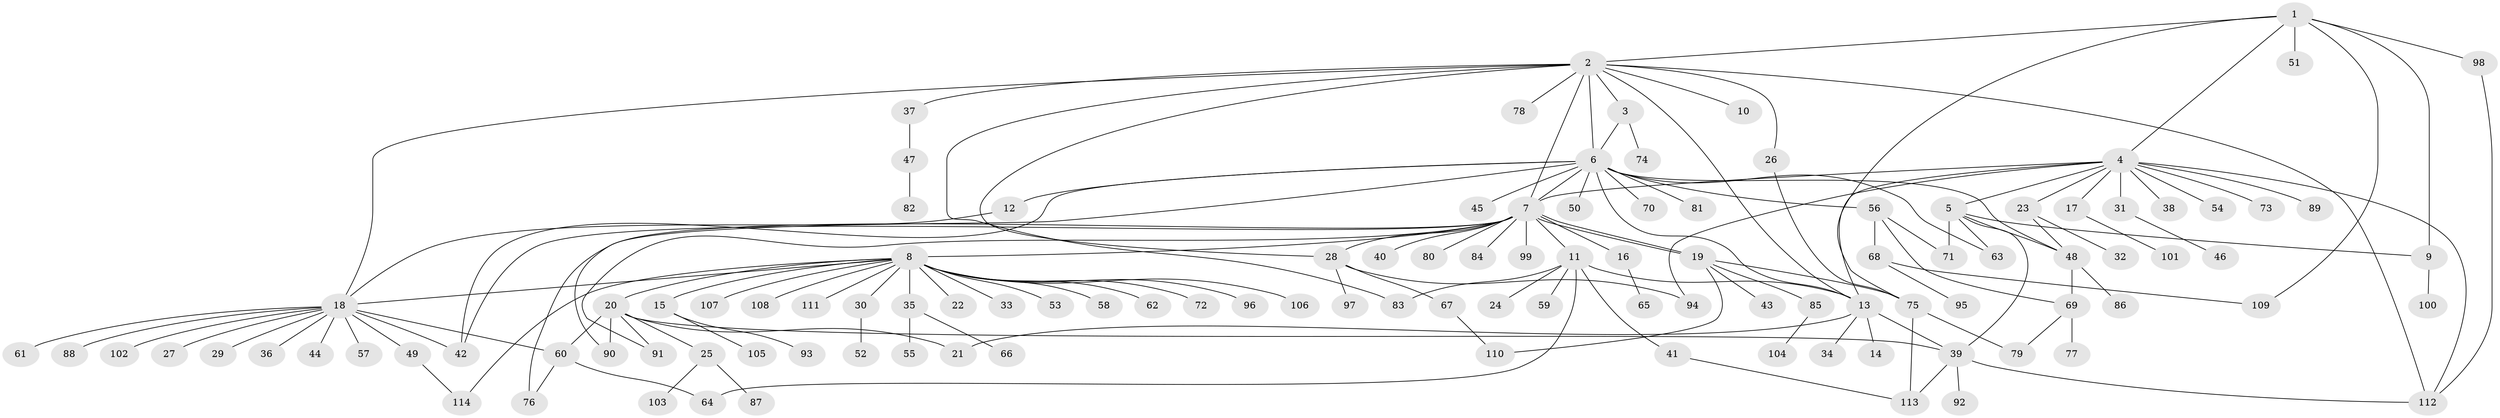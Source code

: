 // coarse degree distribution, {7: 0.028985507246376812, 6: 0.043478260869565216, 2: 0.2463768115942029, 1: 0.4782608695652174, 12: 0.014492753623188406, 3: 0.028985507246376812, 11: 0.028985507246376812, 4: 0.043478260869565216, 5: 0.028985507246376812, 13: 0.028985507246376812, 8: 0.014492753623188406, 17: 0.014492753623188406}
// Generated by graph-tools (version 1.1) at 2025/36/03/04/25 23:36:49]
// undirected, 114 vertices, 152 edges
graph export_dot {
  node [color=gray90,style=filled];
  1;
  2;
  3;
  4;
  5;
  6;
  7;
  8;
  9;
  10;
  11;
  12;
  13;
  14;
  15;
  16;
  17;
  18;
  19;
  20;
  21;
  22;
  23;
  24;
  25;
  26;
  27;
  28;
  29;
  30;
  31;
  32;
  33;
  34;
  35;
  36;
  37;
  38;
  39;
  40;
  41;
  42;
  43;
  44;
  45;
  46;
  47;
  48;
  49;
  50;
  51;
  52;
  53;
  54;
  55;
  56;
  57;
  58;
  59;
  60;
  61;
  62;
  63;
  64;
  65;
  66;
  67;
  68;
  69;
  70;
  71;
  72;
  73;
  74;
  75;
  76;
  77;
  78;
  79;
  80;
  81;
  82;
  83;
  84;
  85;
  86;
  87;
  88;
  89;
  90;
  91;
  92;
  93;
  94;
  95;
  96;
  97;
  98;
  99;
  100;
  101;
  102;
  103;
  104;
  105;
  106;
  107;
  108;
  109;
  110;
  111;
  112;
  113;
  114;
  1 -- 2;
  1 -- 4;
  1 -- 9;
  1 -- 51;
  1 -- 75;
  1 -- 98;
  1 -- 109;
  2 -- 3;
  2 -- 6;
  2 -- 7;
  2 -- 10;
  2 -- 13;
  2 -- 18;
  2 -- 26;
  2 -- 28;
  2 -- 37;
  2 -- 78;
  2 -- 83;
  2 -- 112;
  3 -- 6;
  3 -- 74;
  4 -- 5;
  4 -- 7;
  4 -- 13;
  4 -- 17;
  4 -- 23;
  4 -- 31;
  4 -- 38;
  4 -- 54;
  4 -- 73;
  4 -- 89;
  4 -- 94;
  4 -- 112;
  5 -- 9;
  5 -- 39;
  5 -- 48;
  5 -- 63;
  5 -- 71;
  6 -- 7;
  6 -- 12;
  6 -- 13;
  6 -- 42;
  6 -- 45;
  6 -- 48;
  6 -- 50;
  6 -- 56;
  6 -- 63;
  6 -- 70;
  6 -- 81;
  6 -- 90;
  7 -- 8;
  7 -- 11;
  7 -- 16;
  7 -- 19;
  7 -- 19;
  7 -- 28;
  7 -- 40;
  7 -- 42;
  7 -- 76;
  7 -- 80;
  7 -- 84;
  7 -- 91;
  7 -- 99;
  8 -- 15;
  8 -- 18;
  8 -- 20;
  8 -- 22;
  8 -- 30;
  8 -- 33;
  8 -- 35;
  8 -- 53;
  8 -- 58;
  8 -- 62;
  8 -- 72;
  8 -- 96;
  8 -- 106;
  8 -- 107;
  8 -- 108;
  8 -- 111;
  8 -- 114;
  9 -- 100;
  11 -- 13;
  11 -- 24;
  11 -- 41;
  11 -- 59;
  11 -- 64;
  11 -- 83;
  12 -- 18;
  13 -- 14;
  13 -- 21;
  13 -- 34;
  13 -- 39;
  15 -- 93;
  15 -- 105;
  16 -- 65;
  17 -- 101;
  18 -- 27;
  18 -- 29;
  18 -- 36;
  18 -- 42;
  18 -- 44;
  18 -- 49;
  18 -- 57;
  18 -- 60;
  18 -- 61;
  18 -- 88;
  18 -- 102;
  19 -- 43;
  19 -- 75;
  19 -- 85;
  19 -- 110;
  20 -- 21;
  20 -- 25;
  20 -- 39;
  20 -- 60;
  20 -- 90;
  20 -- 91;
  23 -- 32;
  23 -- 48;
  25 -- 87;
  25 -- 103;
  26 -- 75;
  28 -- 67;
  28 -- 94;
  28 -- 97;
  30 -- 52;
  31 -- 46;
  35 -- 55;
  35 -- 66;
  37 -- 47;
  39 -- 92;
  39 -- 112;
  39 -- 113;
  41 -- 113;
  47 -- 82;
  48 -- 69;
  48 -- 86;
  49 -- 114;
  56 -- 68;
  56 -- 69;
  56 -- 71;
  60 -- 64;
  60 -- 76;
  67 -- 110;
  68 -- 95;
  68 -- 109;
  69 -- 77;
  69 -- 79;
  75 -- 79;
  75 -- 113;
  85 -- 104;
  98 -- 112;
}
